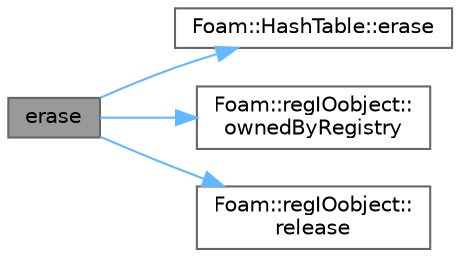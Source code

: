 digraph "erase"
{
 // LATEX_PDF_SIZE
  bgcolor="transparent";
  edge [fontname=Helvetica,fontsize=10,labelfontname=Helvetica,labelfontsize=10];
  node [fontname=Helvetica,fontsize=10,shape=box,height=0.2,width=0.4];
  rankdir="LR";
  Node1 [id="Node000001",label="erase",height=0.2,width=0.4,color="gray40", fillcolor="grey60", style="filled", fontcolor="black",tooltip=" "];
  Node1 -> Node2 [id="edge1_Node000001_Node000002",color="steelblue1",style="solid",tooltip=" "];
  Node2 [id="Node000002",label="Foam::HashTable::erase",height=0.2,width=0.4,color="grey40", fillcolor="white", style="filled",URL="$classFoam_1_1HashTable.html#ac3686dd9fae3979613a188d94d6c38ff",tooltip=" "];
  Node1 -> Node3 [id="edge2_Node000001_Node000003",color="steelblue1",style="solid",tooltip=" "];
  Node3 [id="Node000003",label="Foam::regIOobject::\lownedByRegistry",height=0.2,width=0.4,color="grey40", fillcolor="white", style="filled",URL="$classFoam_1_1regIOobject.html#a825bf3521ad875895eb8fc8587244253",tooltip=" "];
  Node1 -> Node4 [id="edge3_Node000001_Node000004",color="steelblue1",style="solid",tooltip=" "];
  Node4 [id="Node000004",label="Foam::regIOobject::\lrelease",height=0.2,width=0.4,color="grey40", fillcolor="white", style="filled",URL="$classFoam_1_1regIOobject.html#af13712d57fb42da8b82ed3499c0e39d0",tooltip=" "];
}
